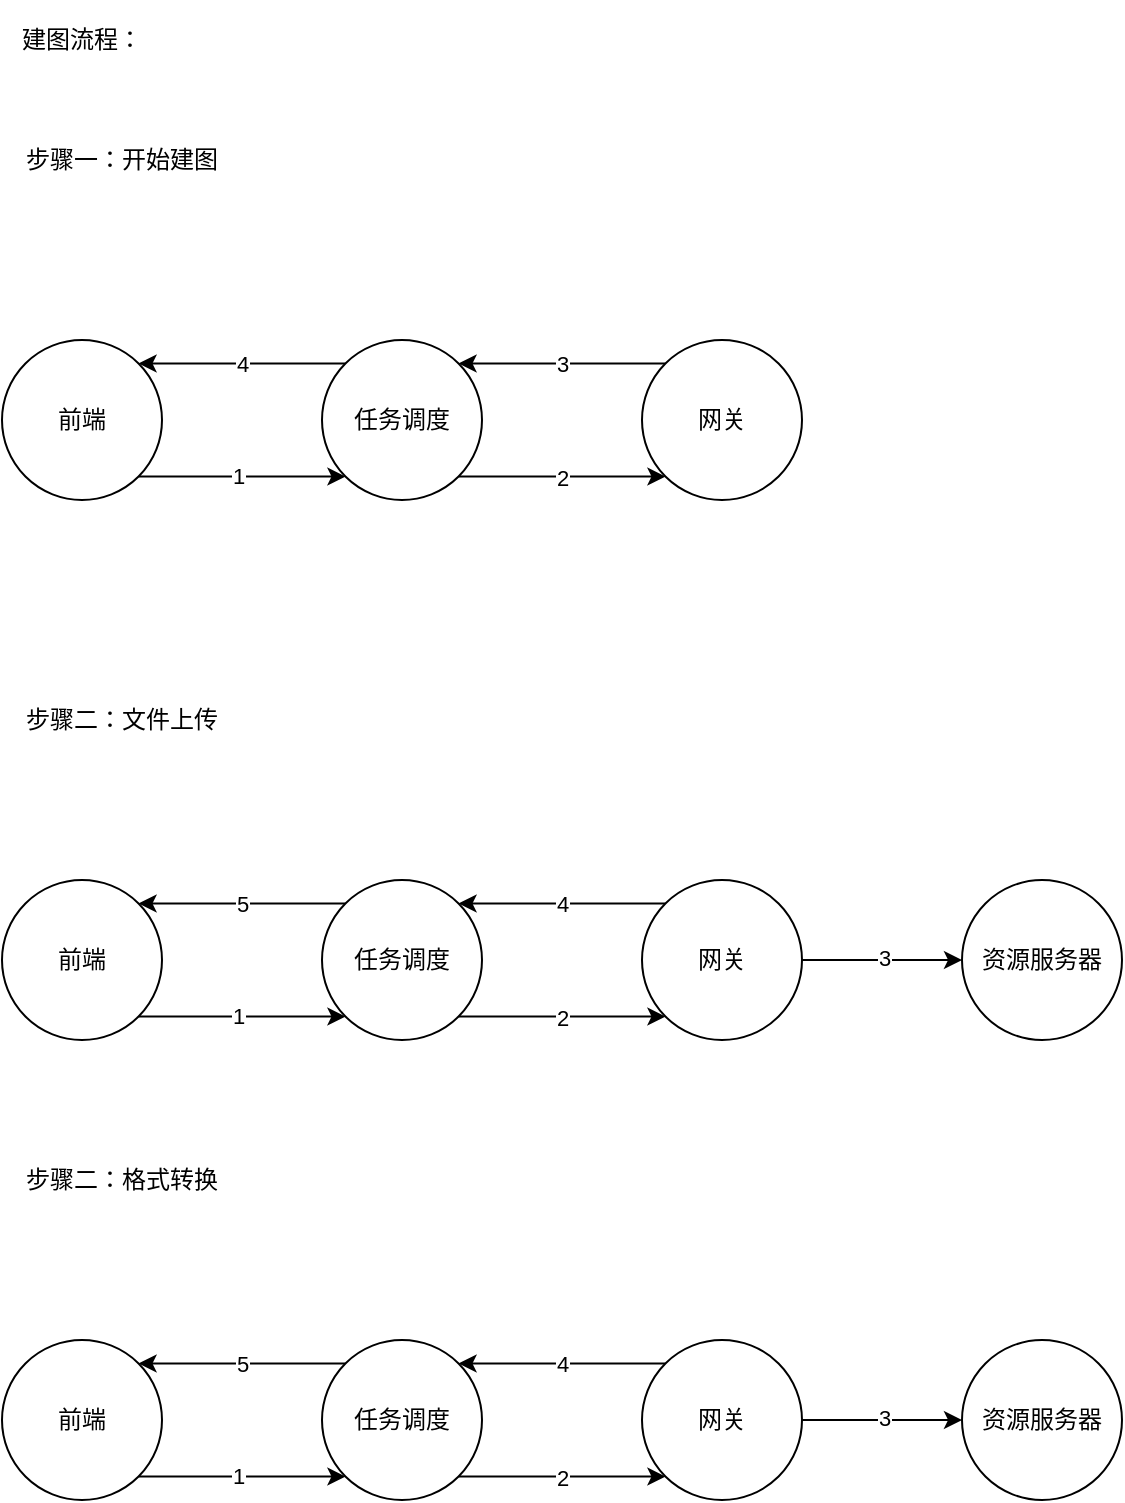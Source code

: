 <mxfile version="14.8.6" type="github">
  <diagram id="g7DShIPE9myxs7cQCo8G" name="Page-1">
    <mxGraphModel dx="946" dy="504" grid="1" gridSize="10" guides="1" tooltips="1" connect="1" arrows="1" fold="1" page="1" pageScale="1" pageWidth="827" pageHeight="1169" math="0" shadow="0">
      <root>
        <mxCell id="0" />
        <mxCell id="1" parent="0" />
        <mxCell id="bnO3rSalis2aoiANEbuE-3" value="" style="edgeStyle=orthogonalEdgeStyle;rounded=0;orthogonalLoop=1;jettySize=auto;html=1;exitX=1;exitY=1;exitDx=0;exitDy=0;entryX=0;entryY=1;entryDx=0;entryDy=0;" parent="1" source="bnO3rSalis2aoiANEbuE-1" target="bnO3rSalis2aoiANEbuE-2" edge="1">
          <mxGeometry relative="1" as="geometry" />
        </mxCell>
        <mxCell id="bnO3rSalis2aoiANEbuE-4" value="1" style="edgeLabel;html=1;align=center;verticalAlign=middle;resizable=0;points=[];" parent="bnO3rSalis2aoiANEbuE-3" vertex="1" connectable="0">
          <mxGeometry x="-0.05" y="1" relative="1" as="geometry">
            <mxPoint as="offset" />
          </mxGeometry>
        </mxCell>
        <mxCell id="bnO3rSalis2aoiANEbuE-1" value="前端" style="ellipse;whiteSpace=wrap;html=1;aspect=fixed;" parent="1" vertex="1">
          <mxGeometry x="110" y="290" width="80" height="80" as="geometry" />
        </mxCell>
        <mxCell id="bnO3rSalis2aoiANEbuE-7" value="" style="edgeStyle=orthogonalEdgeStyle;rounded=0;orthogonalLoop=1;jettySize=auto;html=1;exitX=1;exitY=1;exitDx=0;exitDy=0;entryX=0;entryY=1;entryDx=0;entryDy=0;" parent="1" source="bnO3rSalis2aoiANEbuE-2" target="bnO3rSalis2aoiANEbuE-6" edge="1">
          <mxGeometry relative="1" as="geometry" />
        </mxCell>
        <mxCell id="bnO3rSalis2aoiANEbuE-8" value="2" style="edgeLabel;html=1;align=center;verticalAlign=middle;resizable=0;points=[];" parent="bnO3rSalis2aoiANEbuE-7" vertex="1" connectable="0">
          <mxGeometry relative="1" as="geometry">
            <mxPoint as="offset" />
          </mxGeometry>
        </mxCell>
        <mxCell id="diJYGg4Zcv_C8yExAffO-8" value="4" style="edgeStyle=orthogonalEdgeStyle;rounded=0;orthogonalLoop=1;jettySize=auto;html=1;exitX=0;exitY=0;exitDx=0;exitDy=0;entryX=1;entryY=0;entryDx=0;entryDy=0;" edge="1" parent="1" source="bnO3rSalis2aoiANEbuE-2" target="bnO3rSalis2aoiANEbuE-1">
          <mxGeometry relative="1" as="geometry" />
        </mxCell>
        <mxCell id="bnO3rSalis2aoiANEbuE-2" value="任务调度" style="ellipse;whiteSpace=wrap;html=1;aspect=fixed;" parent="1" vertex="1">
          <mxGeometry x="270" y="290" width="80" height="80" as="geometry" />
        </mxCell>
        <mxCell id="diJYGg4Zcv_C8yExAffO-9" value="3" style="edgeStyle=orthogonalEdgeStyle;rounded=0;orthogonalLoop=1;jettySize=auto;html=1;exitX=0;exitY=0;exitDx=0;exitDy=0;entryX=1;entryY=0;entryDx=0;entryDy=0;" edge="1" parent="1" source="bnO3rSalis2aoiANEbuE-6" target="bnO3rSalis2aoiANEbuE-2">
          <mxGeometry relative="1" as="geometry" />
        </mxCell>
        <mxCell id="bnO3rSalis2aoiANEbuE-6" value="网关" style="ellipse;whiteSpace=wrap;html=1;aspect=fixed;" parent="1" vertex="1">
          <mxGeometry x="430" y="290" width="80" height="80" as="geometry" />
        </mxCell>
        <mxCell id="bnO3rSalis2aoiANEbuE-21" value="建图流程：" style="text;html=1;strokeColor=none;fillColor=none;align=center;verticalAlign=middle;whiteSpace=wrap;rounded=0;" parent="1" vertex="1">
          <mxGeometry x="110" y="120" width="80" height="40" as="geometry" />
        </mxCell>
        <mxCell id="diJYGg4Zcv_C8yExAffO-10" value="步骤一：开始建图" style="text;html=1;strokeColor=none;fillColor=none;align=center;verticalAlign=middle;whiteSpace=wrap;rounded=0;" vertex="1" parent="1">
          <mxGeometry x="120" y="190" width="100" height="20" as="geometry" />
        </mxCell>
        <mxCell id="diJYGg4Zcv_C8yExAffO-11" value="" style="edgeStyle=orthogonalEdgeStyle;rounded=0;orthogonalLoop=1;jettySize=auto;html=1;exitX=1;exitY=1;exitDx=0;exitDy=0;entryX=0;entryY=1;entryDx=0;entryDy=0;" edge="1" parent="1" source="diJYGg4Zcv_C8yExAffO-14" target="diJYGg4Zcv_C8yExAffO-18">
          <mxGeometry relative="1" as="geometry" />
        </mxCell>
        <mxCell id="diJYGg4Zcv_C8yExAffO-12" value="1" style="edgeLabel;html=1;align=center;verticalAlign=middle;resizable=0;points=[];" vertex="1" connectable="0" parent="diJYGg4Zcv_C8yExAffO-11">
          <mxGeometry x="-0.05" y="1" relative="1" as="geometry">
            <mxPoint as="offset" />
          </mxGeometry>
        </mxCell>
        <mxCell id="diJYGg4Zcv_C8yExAffO-14" value="前端" style="ellipse;whiteSpace=wrap;html=1;aspect=fixed;" vertex="1" parent="1">
          <mxGeometry x="110" y="560" width="80" height="80" as="geometry" />
        </mxCell>
        <mxCell id="diJYGg4Zcv_C8yExAffO-15" value="" style="edgeStyle=orthogonalEdgeStyle;rounded=0;orthogonalLoop=1;jettySize=auto;html=1;exitX=1;exitY=1;exitDx=0;exitDy=0;entryX=0;entryY=1;entryDx=0;entryDy=0;" edge="1" parent="1" source="diJYGg4Zcv_C8yExAffO-18" target="diJYGg4Zcv_C8yExAffO-22">
          <mxGeometry relative="1" as="geometry" />
        </mxCell>
        <mxCell id="diJYGg4Zcv_C8yExAffO-16" value="2" style="edgeLabel;html=1;align=center;verticalAlign=middle;resizable=0;points=[];" vertex="1" connectable="0" parent="diJYGg4Zcv_C8yExAffO-15">
          <mxGeometry relative="1" as="geometry">
            <mxPoint as="offset" />
          </mxGeometry>
        </mxCell>
        <mxCell id="diJYGg4Zcv_C8yExAffO-17" value="5" style="edgeStyle=orthogonalEdgeStyle;rounded=0;orthogonalLoop=1;jettySize=auto;html=1;exitX=0;exitY=0;exitDx=0;exitDy=0;entryX=1;entryY=0;entryDx=0;entryDy=0;" edge="1" parent="1" source="diJYGg4Zcv_C8yExAffO-18" target="diJYGg4Zcv_C8yExAffO-14">
          <mxGeometry relative="1" as="geometry" />
        </mxCell>
        <mxCell id="diJYGg4Zcv_C8yExAffO-18" value="任务调度" style="ellipse;whiteSpace=wrap;html=1;aspect=fixed;" vertex="1" parent="1">
          <mxGeometry x="270" y="560" width="80" height="80" as="geometry" />
        </mxCell>
        <mxCell id="diJYGg4Zcv_C8yExAffO-19" value="" style="edgeStyle=orthogonalEdgeStyle;rounded=0;orthogonalLoop=1;jettySize=auto;html=1;" edge="1" parent="1" source="diJYGg4Zcv_C8yExAffO-22" target="diJYGg4Zcv_C8yExAffO-24">
          <mxGeometry relative="1" as="geometry" />
        </mxCell>
        <mxCell id="diJYGg4Zcv_C8yExAffO-20" value="3" style="edgeLabel;html=1;align=center;verticalAlign=middle;resizable=0;points=[];" vertex="1" connectable="0" parent="diJYGg4Zcv_C8yExAffO-19">
          <mxGeometry x="0.025" y="1" relative="1" as="geometry">
            <mxPoint as="offset" />
          </mxGeometry>
        </mxCell>
        <mxCell id="diJYGg4Zcv_C8yExAffO-21" value="4" style="edgeStyle=orthogonalEdgeStyle;rounded=0;orthogonalLoop=1;jettySize=auto;html=1;exitX=0;exitY=0;exitDx=0;exitDy=0;entryX=1;entryY=0;entryDx=0;entryDy=0;" edge="1" parent="1" source="diJYGg4Zcv_C8yExAffO-22" target="diJYGg4Zcv_C8yExAffO-18">
          <mxGeometry relative="1" as="geometry" />
        </mxCell>
        <mxCell id="diJYGg4Zcv_C8yExAffO-22" value="网关" style="ellipse;whiteSpace=wrap;html=1;aspect=fixed;" vertex="1" parent="1">
          <mxGeometry x="430" y="560" width="80" height="80" as="geometry" />
        </mxCell>
        <mxCell id="diJYGg4Zcv_C8yExAffO-24" value="资源服务器" style="ellipse;whiteSpace=wrap;html=1;aspect=fixed;" vertex="1" parent="1">
          <mxGeometry x="590" y="560" width="80" height="80" as="geometry" />
        </mxCell>
        <mxCell id="diJYGg4Zcv_C8yExAffO-25" value="步骤二：文件上传" style="text;html=1;strokeColor=none;fillColor=none;align=center;verticalAlign=middle;whiteSpace=wrap;rounded=0;" vertex="1" parent="1">
          <mxGeometry x="120" y="470" width="100" height="20" as="geometry" />
        </mxCell>
        <mxCell id="diJYGg4Zcv_C8yExAffO-26" value="" style="edgeStyle=orthogonalEdgeStyle;rounded=0;orthogonalLoop=1;jettySize=auto;html=1;exitX=1;exitY=1;exitDx=0;exitDy=0;entryX=0;entryY=1;entryDx=0;entryDy=0;" edge="1" parent="1" source="diJYGg4Zcv_C8yExAffO-28" target="diJYGg4Zcv_C8yExAffO-32">
          <mxGeometry relative="1" as="geometry" />
        </mxCell>
        <mxCell id="diJYGg4Zcv_C8yExAffO-27" value="1" style="edgeLabel;html=1;align=center;verticalAlign=middle;resizable=0;points=[];" vertex="1" connectable="0" parent="diJYGg4Zcv_C8yExAffO-26">
          <mxGeometry x="-0.05" y="1" relative="1" as="geometry">
            <mxPoint as="offset" />
          </mxGeometry>
        </mxCell>
        <mxCell id="diJYGg4Zcv_C8yExAffO-28" value="前端" style="ellipse;whiteSpace=wrap;html=1;aspect=fixed;" vertex="1" parent="1">
          <mxGeometry x="110" y="790" width="80" height="80" as="geometry" />
        </mxCell>
        <mxCell id="diJYGg4Zcv_C8yExAffO-29" value="" style="edgeStyle=orthogonalEdgeStyle;rounded=0;orthogonalLoop=1;jettySize=auto;html=1;exitX=1;exitY=1;exitDx=0;exitDy=0;entryX=0;entryY=1;entryDx=0;entryDy=0;" edge="1" parent="1" source="diJYGg4Zcv_C8yExAffO-32" target="diJYGg4Zcv_C8yExAffO-36">
          <mxGeometry relative="1" as="geometry" />
        </mxCell>
        <mxCell id="diJYGg4Zcv_C8yExAffO-30" value="2" style="edgeLabel;html=1;align=center;verticalAlign=middle;resizable=0;points=[];" vertex="1" connectable="0" parent="diJYGg4Zcv_C8yExAffO-29">
          <mxGeometry relative="1" as="geometry">
            <mxPoint as="offset" />
          </mxGeometry>
        </mxCell>
        <mxCell id="diJYGg4Zcv_C8yExAffO-31" value="5" style="edgeStyle=orthogonalEdgeStyle;rounded=0;orthogonalLoop=1;jettySize=auto;html=1;exitX=0;exitY=0;exitDx=0;exitDy=0;entryX=1;entryY=0;entryDx=0;entryDy=0;" edge="1" parent="1" source="diJYGg4Zcv_C8yExAffO-32" target="diJYGg4Zcv_C8yExAffO-28">
          <mxGeometry relative="1" as="geometry" />
        </mxCell>
        <mxCell id="diJYGg4Zcv_C8yExAffO-32" value="任务调度" style="ellipse;whiteSpace=wrap;html=1;aspect=fixed;" vertex="1" parent="1">
          <mxGeometry x="270" y="790" width="80" height="80" as="geometry" />
        </mxCell>
        <mxCell id="diJYGg4Zcv_C8yExAffO-33" value="" style="edgeStyle=orthogonalEdgeStyle;rounded=0;orthogonalLoop=1;jettySize=auto;html=1;" edge="1" parent="1" source="diJYGg4Zcv_C8yExAffO-36" target="diJYGg4Zcv_C8yExAffO-37">
          <mxGeometry relative="1" as="geometry" />
        </mxCell>
        <mxCell id="diJYGg4Zcv_C8yExAffO-34" value="3" style="edgeLabel;html=1;align=center;verticalAlign=middle;resizable=0;points=[];" vertex="1" connectable="0" parent="diJYGg4Zcv_C8yExAffO-33">
          <mxGeometry x="0.025" y="1" relative="1" as="geometry">
            <mxPoint as="offset" />
          </mxGeometry>
        </mxCell>
        <mxCell id="diJYGg4Zcv_C8yExAffO-35" value="4" style="edgeStyle=orthogonalEdgeStyle;rounded=0;orthogonalLoop=1;jettySize=auto;html=1;exitX=0;exitY=0;exitDx=0;exitDy=0;entryX=1;entryY=0;entryDx=0;entryDy=0;" edge="1" parent="1" source="diJYGg4Zcv_C8yExAffO-36" target="diJYGg4Zcv_C8yExAffO-32">
          <mxGeometry relative="1" as="geometry" />
        </mxCell>
        <mxCell id="diJYGg4Zcv_C8yExAffO-36" value="网关" style="ellipse;whiteSpace=wrap;html=1;aspect=fixed;" vertex="1" parent="1">
          <mxGeometry x="430" y="790" width="80" height="80" as="geometry" />
        </mxCell>
        <mxCell id="diJYGg4Zcv_C8yExAffO-37" value="资源服务器" style="ellipse;whiteSpace=wrap;html=1;aspect=fixed;" vertex="1" parent="1">
          <mxGeometry x="590" y="790" width="80" height="80" as="geometry" />
        </mxCell>
        <mxCell id="diJYGg4Zcv_C8yExAffO-38" value="步骤二：格式转换" style="text;html=1;strokeColor=none;fillColor=none;align=center;verticalAlign=middle;whiteSpace=wrap;rounded=0;" vertex="1" parent="1">
          <mxGeometry x="120" y="700" width="100" height="20" as="geometry" />
        </mxCell>
      </root>
    </mxGraphModel>
  </diagram>
</mxfile>
